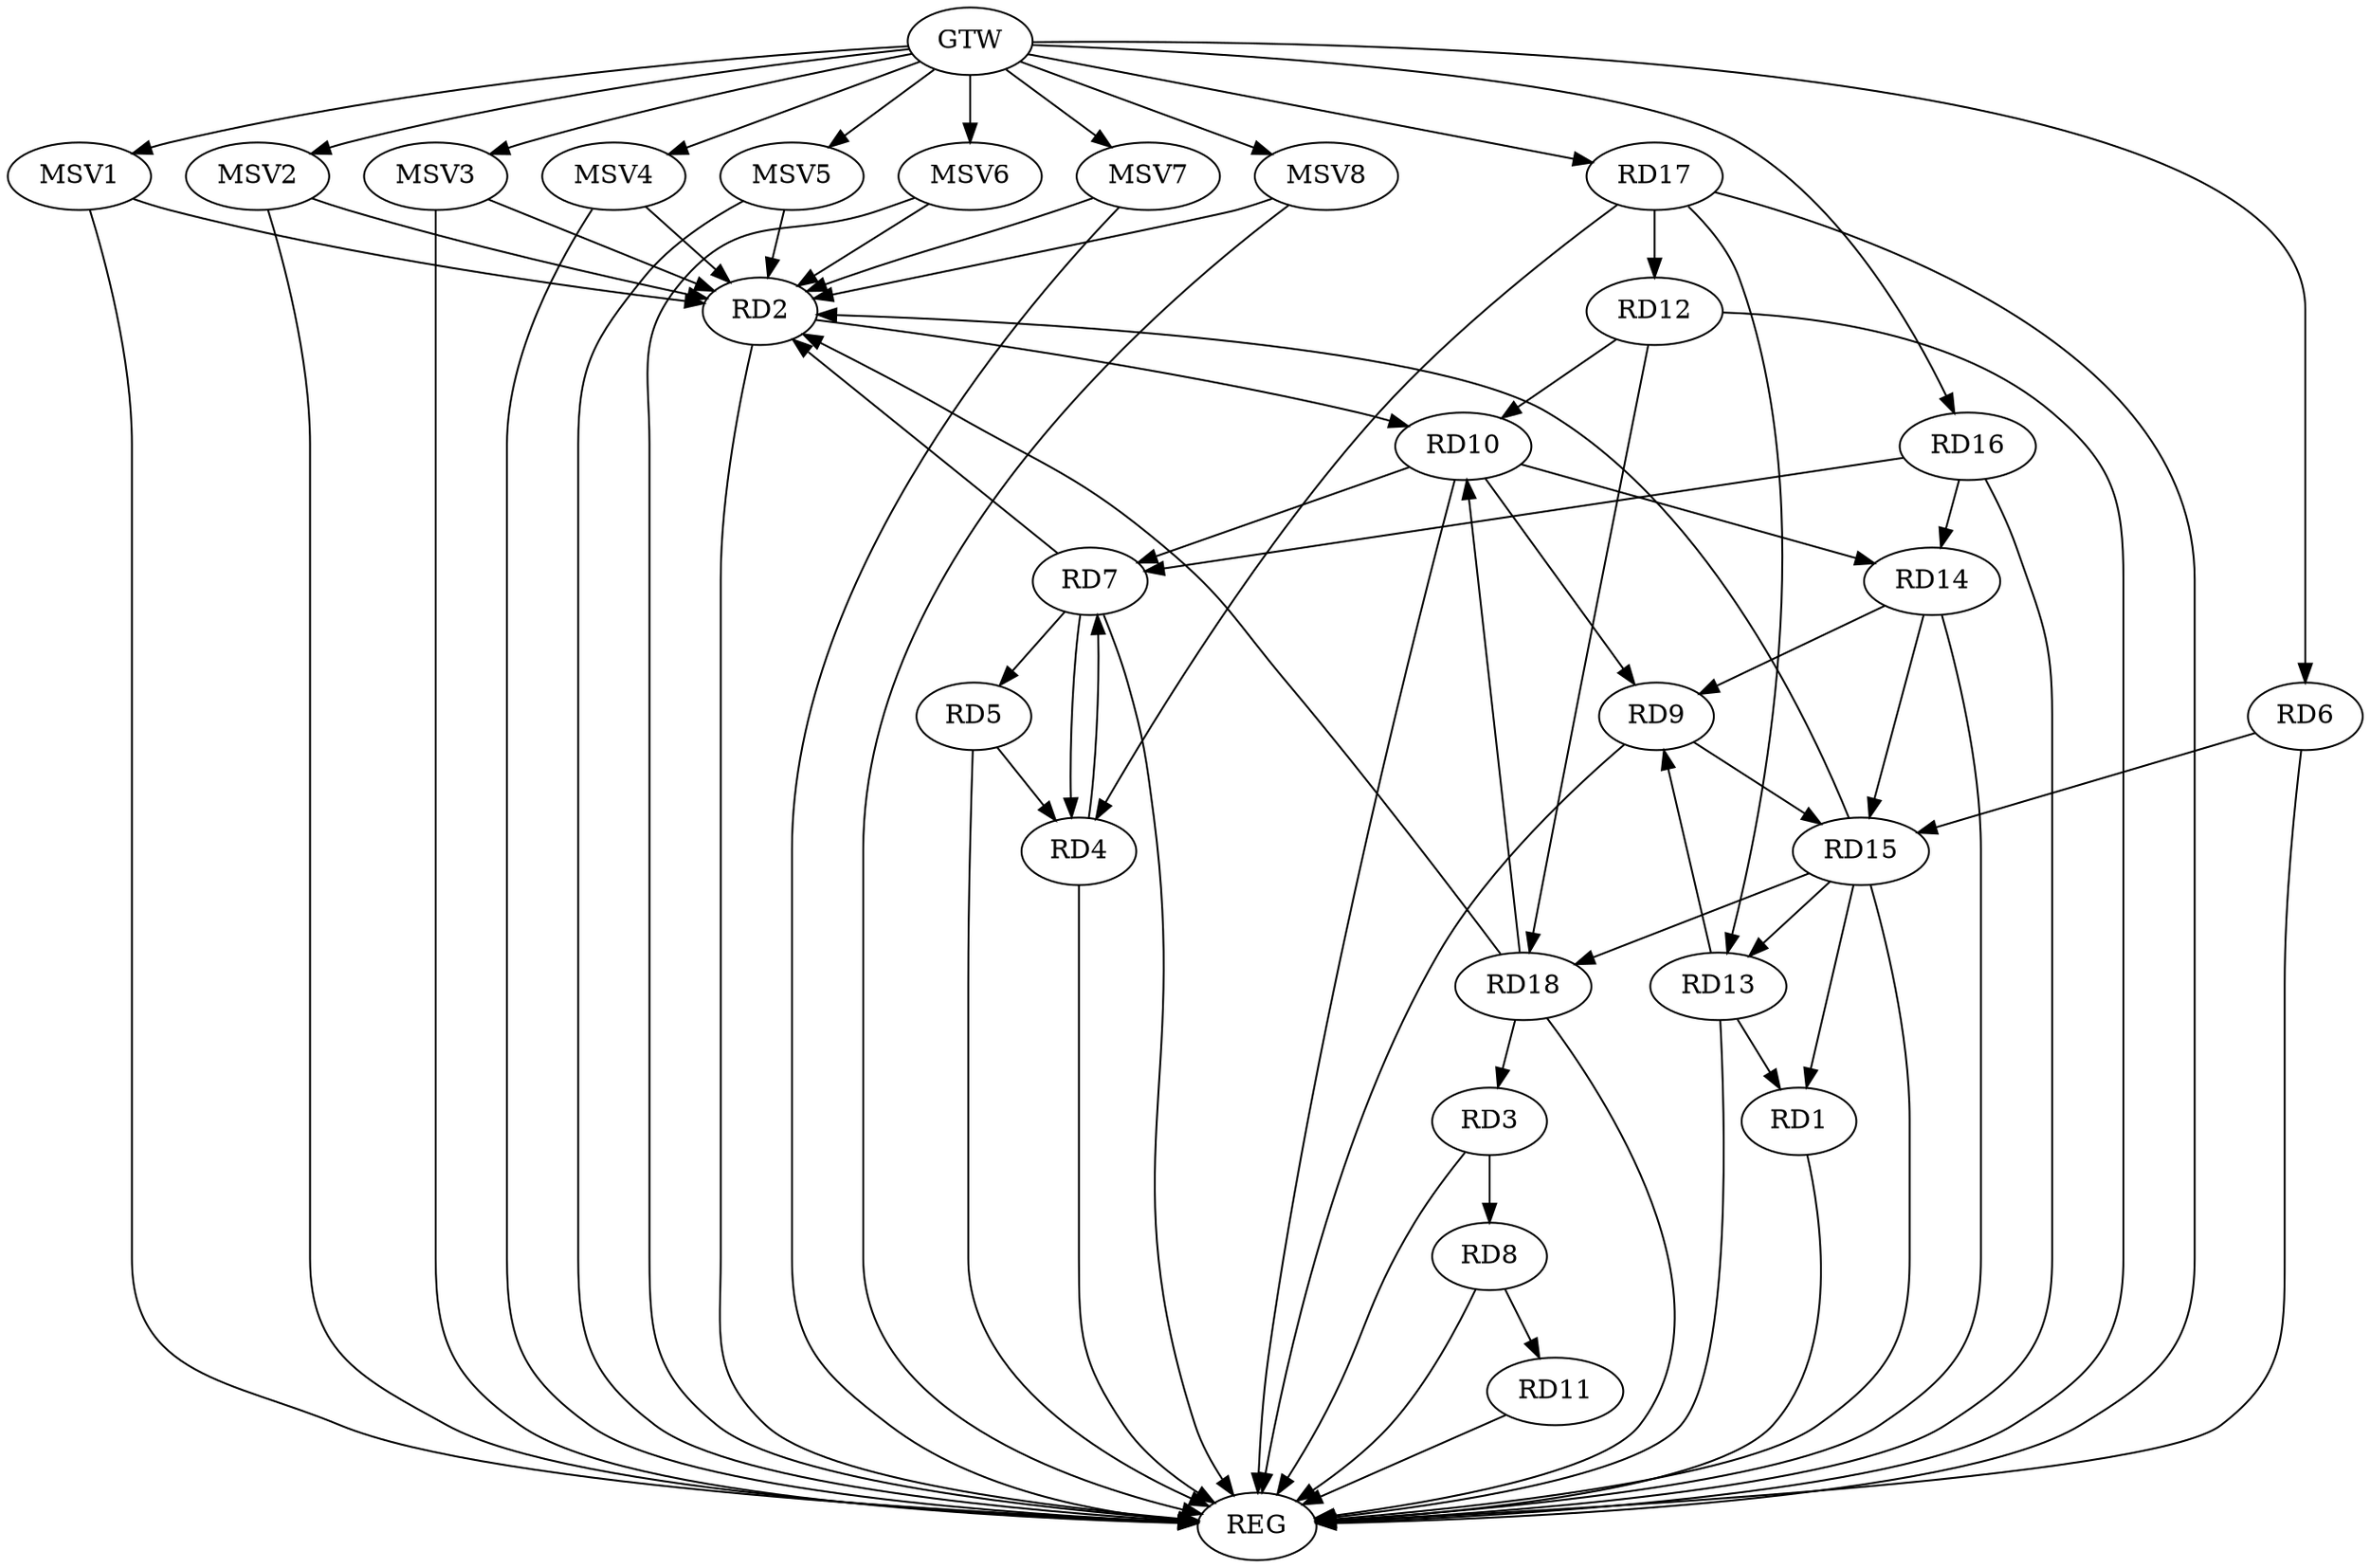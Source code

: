 strict digraph G {
  RD1 [ label="RD1" ];
  RD2 [ label="RD2" ];
  RD3 [ label="RD3" ];
  RD4 [ label="RD4" ];
  RD5 [ label="RD5" ];
  RD6 [ label="RD6" ];
  RD7 [ label="RD7" ];
  RD8 [ label="RD8" ];
  RD9 [ label="RD9" ];
  RD10 [ label="RD10" ];
  RD11 [ label="RD11" ];
  RD12 [ label="RD12" ];
  RD13 [ label="RD13" ];
  RD14 [ label="RD14" ];
  RD15 [ label="RD15" ];
  RD16 [ label="RD16" ];
  RD17 [ label="RD17" ];
  RD18 [ label="RD18" ];
  GTW [ label="GTW" ];
  REG [ label="REG" ];
  MSV1 [ label="MSV1" ];
  MSV2 [ label="MSV2" ];
  MSV3 [ label="MSV3" ];
  MSV4 [ label="MSV4" ];
  MSV5 [ label="MSV5" ];
  MSV6 [ label="MSV6" ];
  MSV7 [ label="MSV7" ];
  MSV8 [ label="MSV8" ];
  RD13 -> RD1;
  RD15 -> RD1;
  RD7 -> RD2;
  RD2 -> RD10;
  RD15 -> RD2;
  RD18 -> RD2;
  RD3 -> RD8;
  RD18 -> RD3;
  RD5 -> RD4;
  RD4 -> RD7;
  RD7 -> RD4;
  RD17 -> RD4;
  RD7 -> RD5;
  RD6 -> RD15;
  RD10 -> RD7;
  RD16 -> RD7;
  RD8 -> RD11;
  RD10 -> RD9;
  RD13 -> RD9;
  RD14 -> RD9;
  RD9 -> RD15;
  RD12 -> RD10;
  RD10 -> RD14;
  RD18 -> RD10;
  RD17 -> RD12;
  RD12 -> RD18;
  RD15 -> RD13;
  RD17 -> RD13;
  RD14 -> RD15;
  RD16 -> RD14;
  RD15 -> RD18;
  GTW -> RD6;
  GTW -> RD16;
  GTW -> RD17;
  RD1 -> REG;
  RD2 -> REG;
  RD3 -> REG;
  RD4 -> REG;
  RD5 -> REG;
  RD6 -> REG;
  RD7 -> REG;
  RD8 -> REG;
  RD9 -> REG;
  RD10 -> REG;
  RD11 -> REG;
  RD12 -> REG;
  RD13 -> REG;
  RD14 -> REG;
  RD15 -> REG;
  RD16 -> REG;
  RD17 -> REG;
  RD18 -> REG;
  MSV1 -> RD2;
  GTW -> MSV1;
  MSV1 -> REG;
  MSV2 -> RD2;
  MSV3 -> RD2;
  GTW -> MSV2;
  MSV2 -> REG;
  GTW -> MSV3;
  MSV3 -> REG;
  MSV4 -> RD2;
  GTW -> MSV4;
  MSV4 -> REG;
  MSV5 -> RD2;
  GTW -> MSV5;
  MSV5 -> REG;
  MSV6 -> RD2;
  GTW -> MSV6;
  MSV6 -> REG;
  MSV7 -> RD2;
  GTW -> MSV7;
  MSV7 -> REG;
  MSV8 -> RD2;
  GTW -> MSV8;
  MSV8 -> REG;
}
